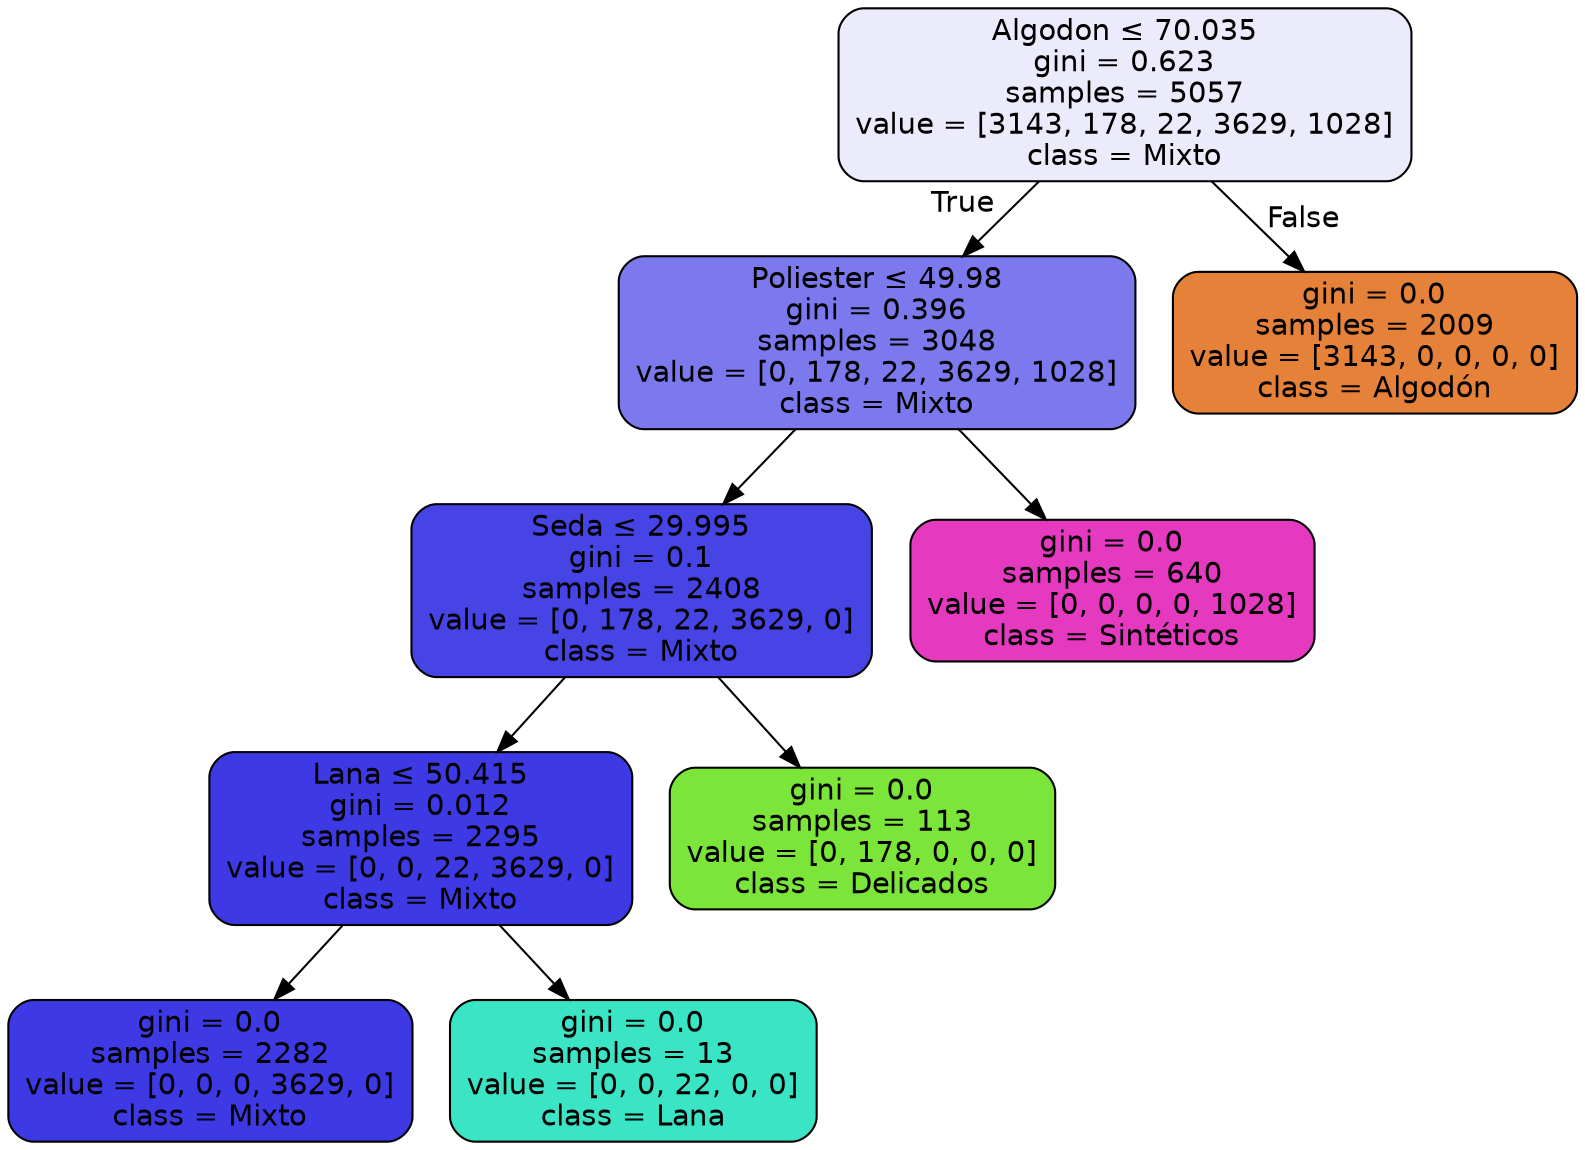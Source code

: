 digraph Tree {
node [shape=box, style="filled, rounded", color="black", fontname="helvetica"] ;
edge [fontname="helvetica"] ;
0 [label=<Algodon &le; 70.035<br/>gini = 0.623<br/>samples = 5057<br/>value = [3143, 178, 22, 3629, 1028]<br/>class = Mixto>, fillcolor="#ebebfc"] ;
1 [label=<Poliester &le; 49.98<br/>gini = 0.396<br/>samples = 3048<br/>value = [0, 178, 22, 3629, 1028]<br/>class = Mixto>, fillcolor="#7b79ed"] ;
0 -> 1 [labeldistance=2.5, labelangle=45, headlabel="True"] ;
2 [label=<Seda &le; 29.995<br/>gini = 0.1<br/>samples = 2408<br/>value = [0, 178, 22, 3629, 0]<br/>class = Mixto>, fillcolor="#4744e6"] ;
1 -> 2 ;
3 [label=<Lana &le; 50.415<br/>gini = 0.012<br/>samples = 2295<br/>value = [0, 0, 22, 3629, 0]<br/>class = Mixto>, fillcolor="#3d3ae5"] ;
2 -> 3 ;
4 [label=<gini = 0.0<br/>samples = 2282<br/>value = [0, 0, 0, 3629, 0]<br/>class = Mixto>, fillcolor="#3c39e5"] ;
3 -> 4 ;
5 [label=<gini = 0.0<br/>samples = 13<br/>value = [0, 0, 22, 0, 0]<br/>class = Lana>, fillcolor="#39e5c5"] ;
3 -> 5 ;
6 [label=<gini = 0.0<br/>samples = 113<br/>value = [0, 178, 0, 0, 0]<br/>class = Delicados>, fillcolor="#7be539"] ;
2 -> 6 ;
7 [label=<gini = 0.0<br/>samples = 640<br/>value = [0, 0, 0, 0, 1028]<br/>class = Sintéticos>, fillcolor="#e539c0"] ;
1 -> 7 ;
8 [label=<gini = 0.0<br/>samples = 2009<br/>value = [3143, 0, 0, 0, 0]<br/>class = Algodón>, fillcolor="#e58139"] ;
0 -> 8 [labeldistance=2.5, labelangle=-45, headlabel="False"] ;
}